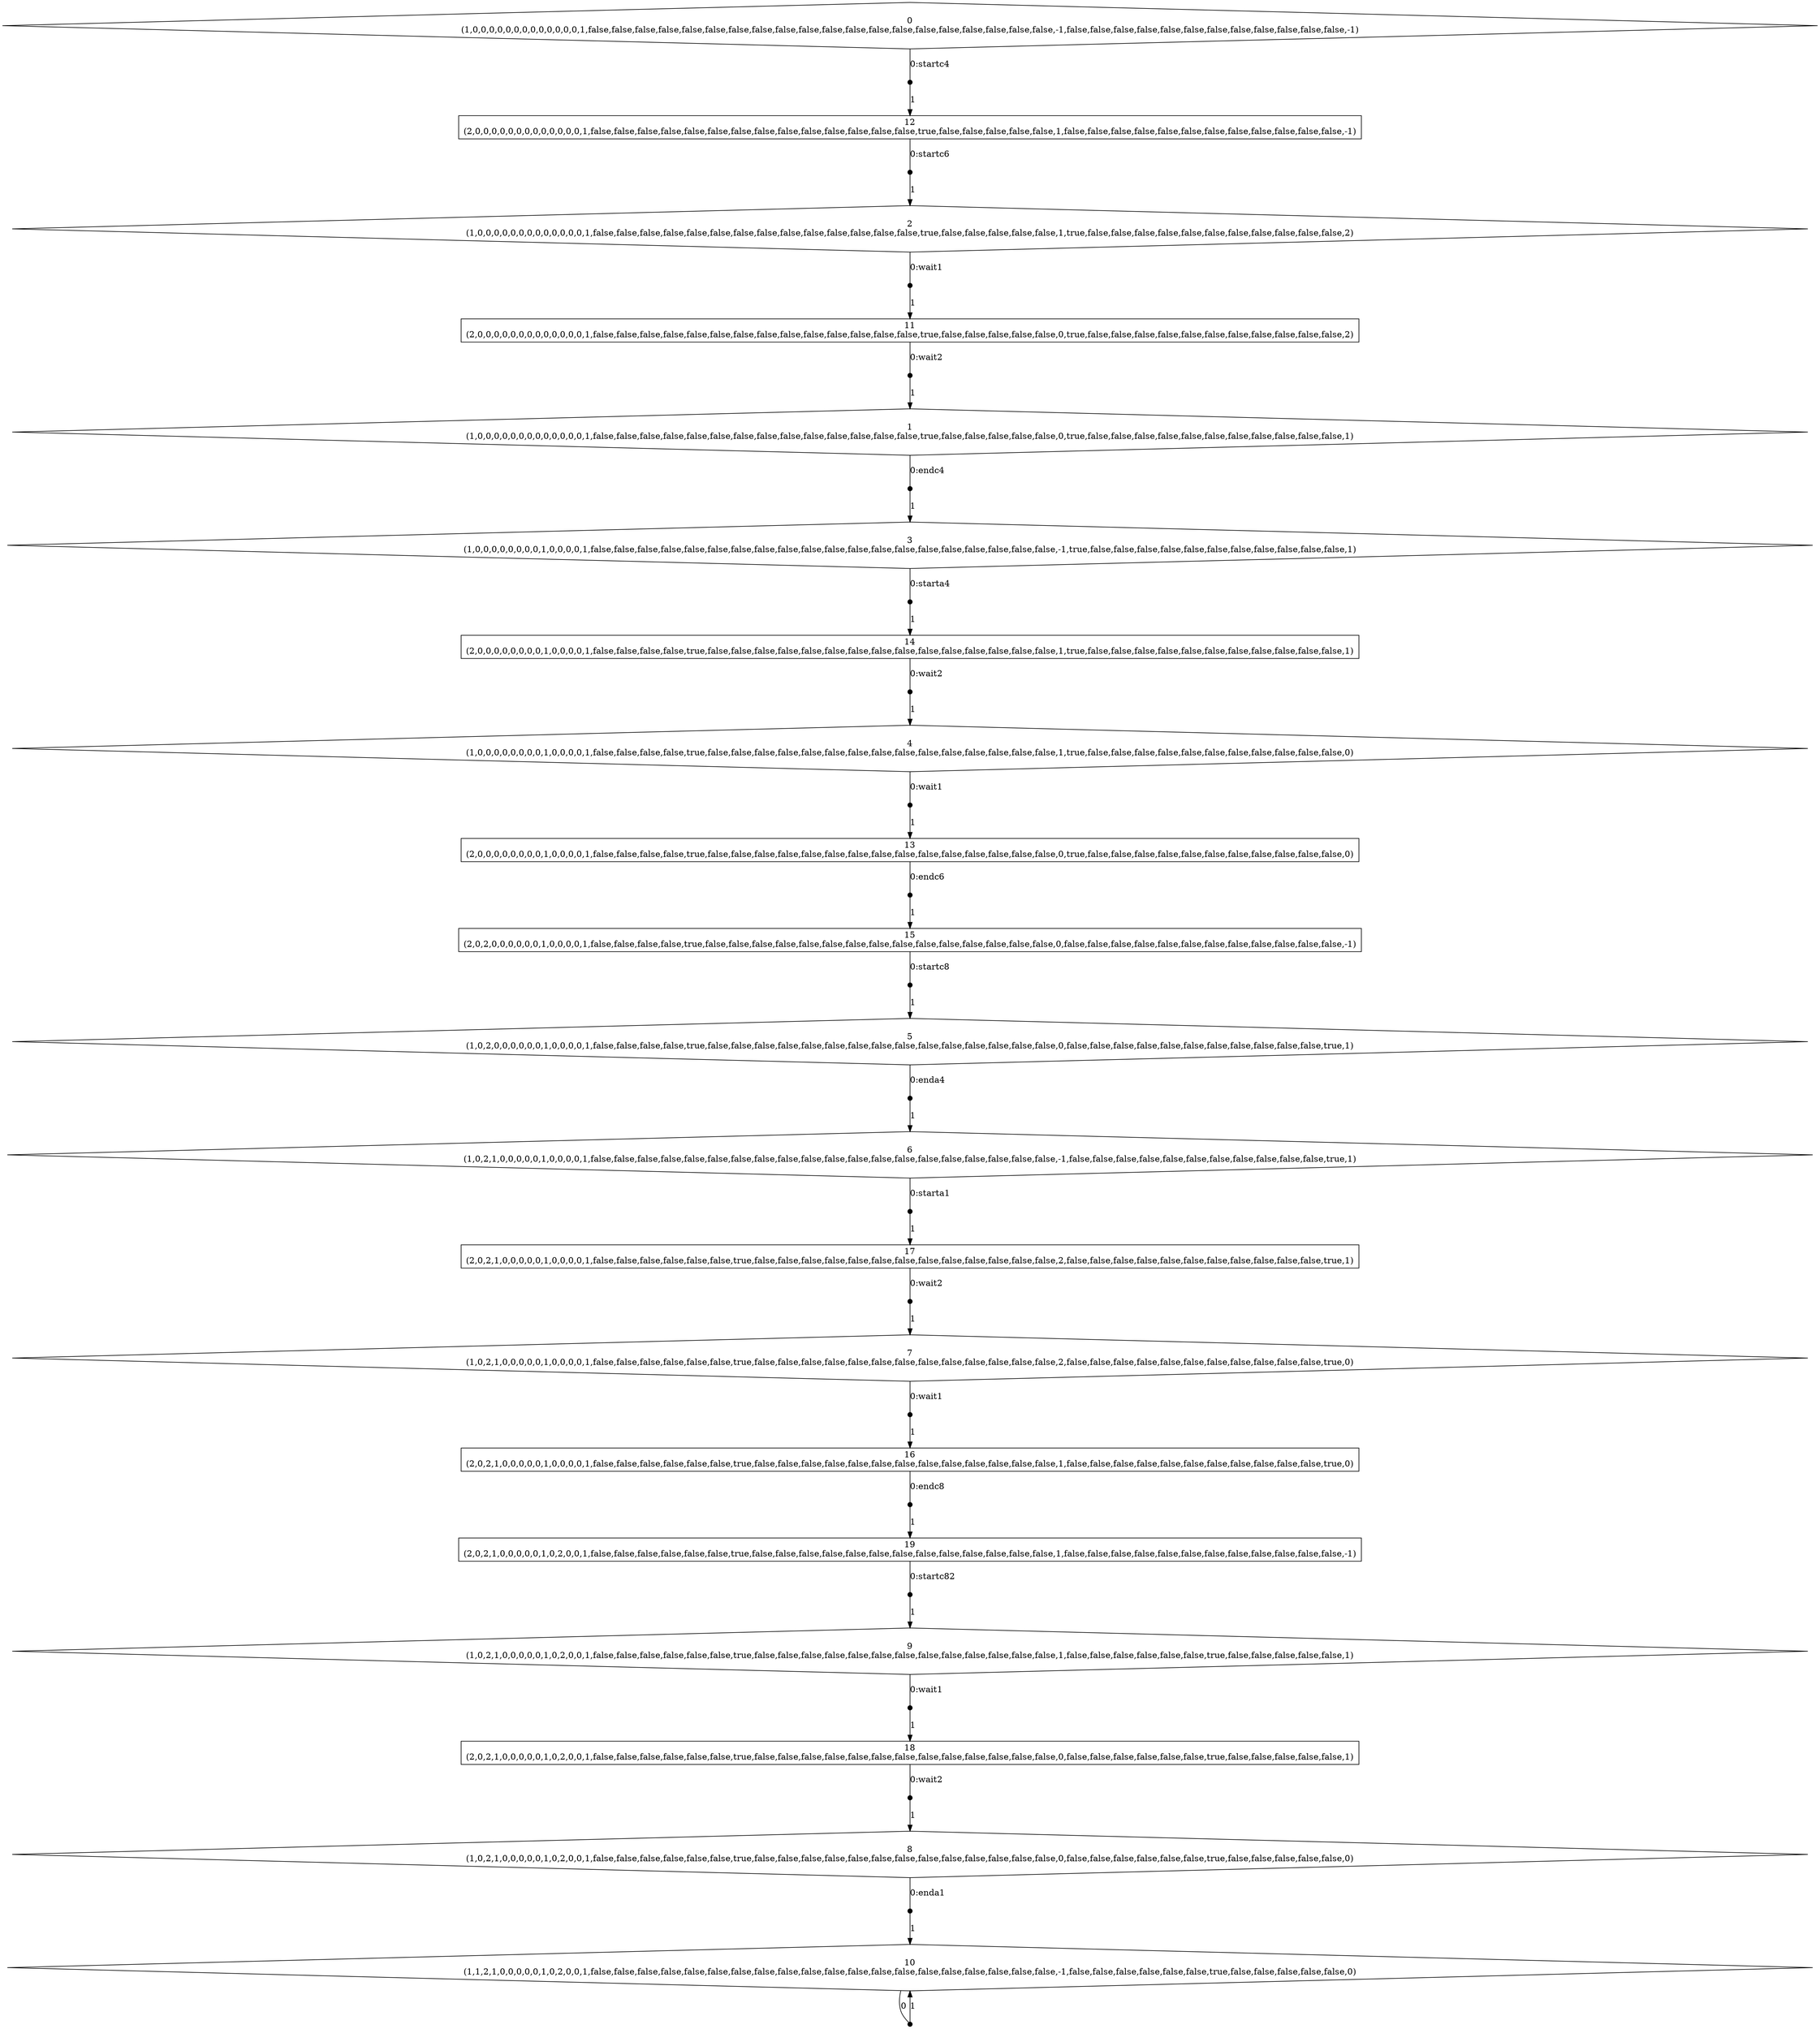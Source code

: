 digraph SMG {
node [label="",shape="box"];
0 [label="0\n(1,0,0,0,0,0,0,0,0,0,0,0,0,0,1,false,false,false,false,false,false,false,false,false,false,false,false,false,false,false,false,false,false,false,false,-1,false,false,false,false,false,false,false,false,false,false,false,false,-1)",shape="diamond"];
0 -> n0_0  [label="0:startc4",arrowhead="none"];
n0_0 [ shape=point,width=0.1,height=0.1,label="" ];
n0_0 -> 12  [label="1"];
1 [label="1\n(1,0,0,0,0,0,0,0,0,0,0,0,0,0,1,false,false,false,false,false,false,false,false,false,false,false,false,false,false,true,false,false,false,false,false,0,true,false,false,false,false,false,false,false,false,false,false,false,1)",shape="diamond"];
1 -> n1_0  [label="0:endc4",arrowhead="none"];
n1_0 [ shape=point,width=0.1,height=0.1,label="" ];
n1_0 -> 3  [label="1"];
2 [label="2\n(1,0,0,0,0,0,0,0,0,0,0,0,0,0,1,false,false,false,false,false,false,false,false,false,false,false,false,false,false,true,false,false,false,false,false,1,true,false,false,false,false,false,false,false,false,false,false,false,2)",shape="diamond"];
2 -> n2_0  [label="0:wait1",arrowhead="none"];
n2_0 [ shape=point,width=0.1,height=0.1,label="" ];
n2_0 -> 11  [label="1"];
3 [label="3\n(1,0,0,0,0,0,0,0,0,1,0,0,0,0,1,false,false,false,false,false,false,false,false,false,false,false,false,false,false,false,false,false,false,false,false,-1,true,false,false,false,false,false,false,false,false,false,false,false,1)",shape="diamond"];
3 -> n3_0  [label="0:starta4",arrowhead="none"];
n3_0 [ shape=point,width=0.1,height=0.1,label="" ];
n3_0 -> 14  [label="1"];
4 [label="4\n(1,0,0,0,0,0,0,0,0,1,0,0,0,0,1,false,false,false,false,true,false,false,false,false,false,false,false,false,false,false,false,false,false,false,false,1,true,false,false,false,false,false,false,false,false,false,false,false,0)",shape="diamond"];
4 -> n4_0  [label="0:wait1",arrowhead="none"];
n4_0 [ shape=point,width=0.1,height=0.1,label="" ];
n4_0 -> 13  [label="1"];
5 [label="5\n(1,0,2,0,0,0,0,0,0,1,0,0,0,0,1,false,false,false,false,true,false,false,false,false,false,false,false,false,false,false,false,false,false,false,false,0,false,false,false,false,false,false,false,false,false,false,false,true,1)",shape="diamond"];
5 -> n5_0  [label="0:enda4",arrowhead="none"];
n5_0 [ shape=point,width=0.1,height=0.1,label="" ];
n5_0 -> 6  [label="1"];
6 [label="6\n(1,0,2,1,0,0,0,0,0,1,0,0,0,0,1,false,false,false,false,false,false,false,false,false,false,false,false,false,false,false,false,false,false,false,false,-1,false,false,false,false,false,false,false,false,false,false,false,true,1)",shape="diamond"];
6 -> n6_0  [label="0:starta1",arrowhead="none"];
n6_0 [ shape=point,width=0.1,height=0.1,label="" ];
n6_0 -> 17  [label="1"];
7 [label="7\n(1,0,2,1,0,0,0,0,0,1,0,0,0,0,1,false,false,false,false,false,false,true,false,false,false,false,false,false,false,false,false,false,false,false,false,2,false,false,false,false,false,false,false,false,false,false,false,true,0)",shape="diamond"];
7 -> n7_0  [label="0:wait1",arrowhead="none"];
n7_0 [ shape=point,width=0.1,height=0.1,label="" ];
n7_0 -> 16  [label="1"];
8 [label="8\n(1,0,2,1,0,0,0,0,0,1,0,2,0,0,1,false,false,false,false,false,false,true,false,false,false,false,false,false,false,false,false,false,false,false,false,0,false,false,false,false,false,false,true,false,false,false,false,false,0)",shape="diamond"];
8 -> n8_0  [label="0:enda1",arrowhead="none"];
n8_0 [ shape=point,width=0.1,height=0.1,label="" ];
n8_0 -> 10  [label="1"];
9 [label="9\n(1,0,2,1,0,0,0,0,0,1,0,2,0,0,1,false,false,false,false,false,false,true,false,false,false,false,false,false,false,false,false,false,false,false,false,1,false,false,false,false,false,false,true,false,false,false,false,false,1)",shape="diamond"];
9 -> n9_0  [label="0:wait1",arrowhead="none"];
n9_0 [ shape=point,width=0.1,height=0.1,label="" ];
n9_0 -> 18  [label="1"];
10 [label="10\n(1,1,2,1,0,0,0,0,0,1,0,2,0,0,1,false,false,false,false,false,false,false,false,false,false,false,false,false,false,false,false,false,false,false,false,-1,false,false,false,false,false,false,true,false,false,false,false,false,0)",shape="diamond"];
10 -> n10_0  [label="0",arrowhead="none"];
n10_0 [ shape=point,width=0.1,height=0.1,label="" ];
n10_0 -> 10  [label="1"];
11 [label="11\n(2,0,0,0,0,0,0,0,0,0,0,0,0,0,1,false,false,false,false,false,false,false,false,false,false,false,false,false,false,true,false,false,false,false,false,0,true,false,false,false,false,false,false,false,false,false,false,false,2)"];
11 -> n11_0  [label="0:wait2",arrowhead="none"];
n11_0 [ shape=point,width=0.1,height=0.1,label="" ];
n11_0 -> 1  [label="1"];
12 [label="12\n(2,0,0,0,0,0,0,0,0,0,0,0,0,0,1,false,false,false,false,false,false,false,false,false,false,false,false,false,false,true,false,false,false,false,false,1,false,false,false,false,false,false,false,false,false,false,false,false,-1)"];
12 -> n12_0  [label="0:startc6",arrowhead="none"];
n12_0 [ shape=point,width=0.1,height=0.1,label="" ];
n12_0 -> 2  [label="1"];
13 [label="13\n(2,0,0,0,0,0,0,0,0,1,0,0,0,0,1,false,false,false,false,true,false,false,false,false,false,false,false,false,false,false,false,false,false,false,false,0,true,false,false,false,false,false,false,false,false,false,false,false,0)"];
13 -> n13_0  [label="0:endc6",arrowhead="none"];
n13_0 [ shape=point,width=0.1,height=0.1,label="" ];
n13_0 -> 15  [label="1"];
14 [label="14\n(2,0,0,0,0,0,0,0,0,1,0,0,0,0,1,false,false,false,false,true,false,false,false,false,false,false,false,false,false,false,false,false,false,false,false,1,true,false,false,false,false,false,false,false,false,false,false,false,1)"];
14 -> n14_0  [label="0:wait2",arrowhead="none"];
n14_0 [ shape=point,width=0.1,height=0.1,label="" ];
n14_0 -> 4  [label="1"];
15 [label="15\n(2,0,2,0,0,0,0,0,0,1,0,0,0,0,1,false,false,false,false,true,false,false,false,false,false,false,false,false,false,false,false,false,false,false,false,0,false,false,false,false,false,false,false,false,false,false,false,false,-1)"];
15 -> n15_0  [label="0:startc8",arrowhead="none"];
n15_0 [ shape=point,width=0.1,height=0.1,label="" ];
n15_0 -> 5  [label="1"];
16 [label="16\n(2,0,2,1,0,0,0,0,0,1,0,0,0,0,1,false,false,false,false,false,false,true,false,false,false,false,false,false,false,false,false,false,false,false,false,1,false,false,false,false,false,false,false,false,false,false,false,true,0)"];
16 -> n16_0  [label="0:endc8",arrowhead="none"];
n16_0 [ shape=point,width=0.1,height=0.1,label="" ];
n16_0 -> 19  [label="1"];
17 [label="17\n(2,0,2,1,0,0,0,0,0,1,0,0,0,0,1,false,false,false,false,false,false,true,false,false,false,false,false,false,false,false,false,false,false,false,false,2,false,false,false,false,false,false,false,false,false,false,false,true,1)"];
17 -> n17_0  [label="0:wait2",arrowhead="none"];
n17_0 [ shape=point,width=0.1,height=0.1,label="" ];
n17_0 -> 7  [label="1"];
18 [label="18\n(2,0,2,1,0,0,0,0,0,1,0,2,0,0,1,false,false,false,false,false,false,true,false,false,false,false,false,false,false,false,false,false,false,false,false,0,false,false,false,false,false,false,true,false,false,false,false,false,1)"];
18 -> n18_0  [label="0:wait2",arrowhead="none"];
n18_0 [ shape=point,width=0.1,height=0.1,label="" ];
n18_0 -> 8  [label="1"];
19 [label="19\n(2,0,2,1,0,0,0,0,0,1,0,2,0,0,1,false,false,false,false,false,false,true,false,false,false,false,false,false,false,false,false,false,false,false,false,1,false,false,false,false,false,false,false,false,false,false,false,false,-1)"];
19 -> n19_0  [label="0:startc82",arrowhead="none"];
n19_0 [ shape=point,width=0.1,height=0.1,label="" ];
n19_0 -> 9  [label="1"];
}
